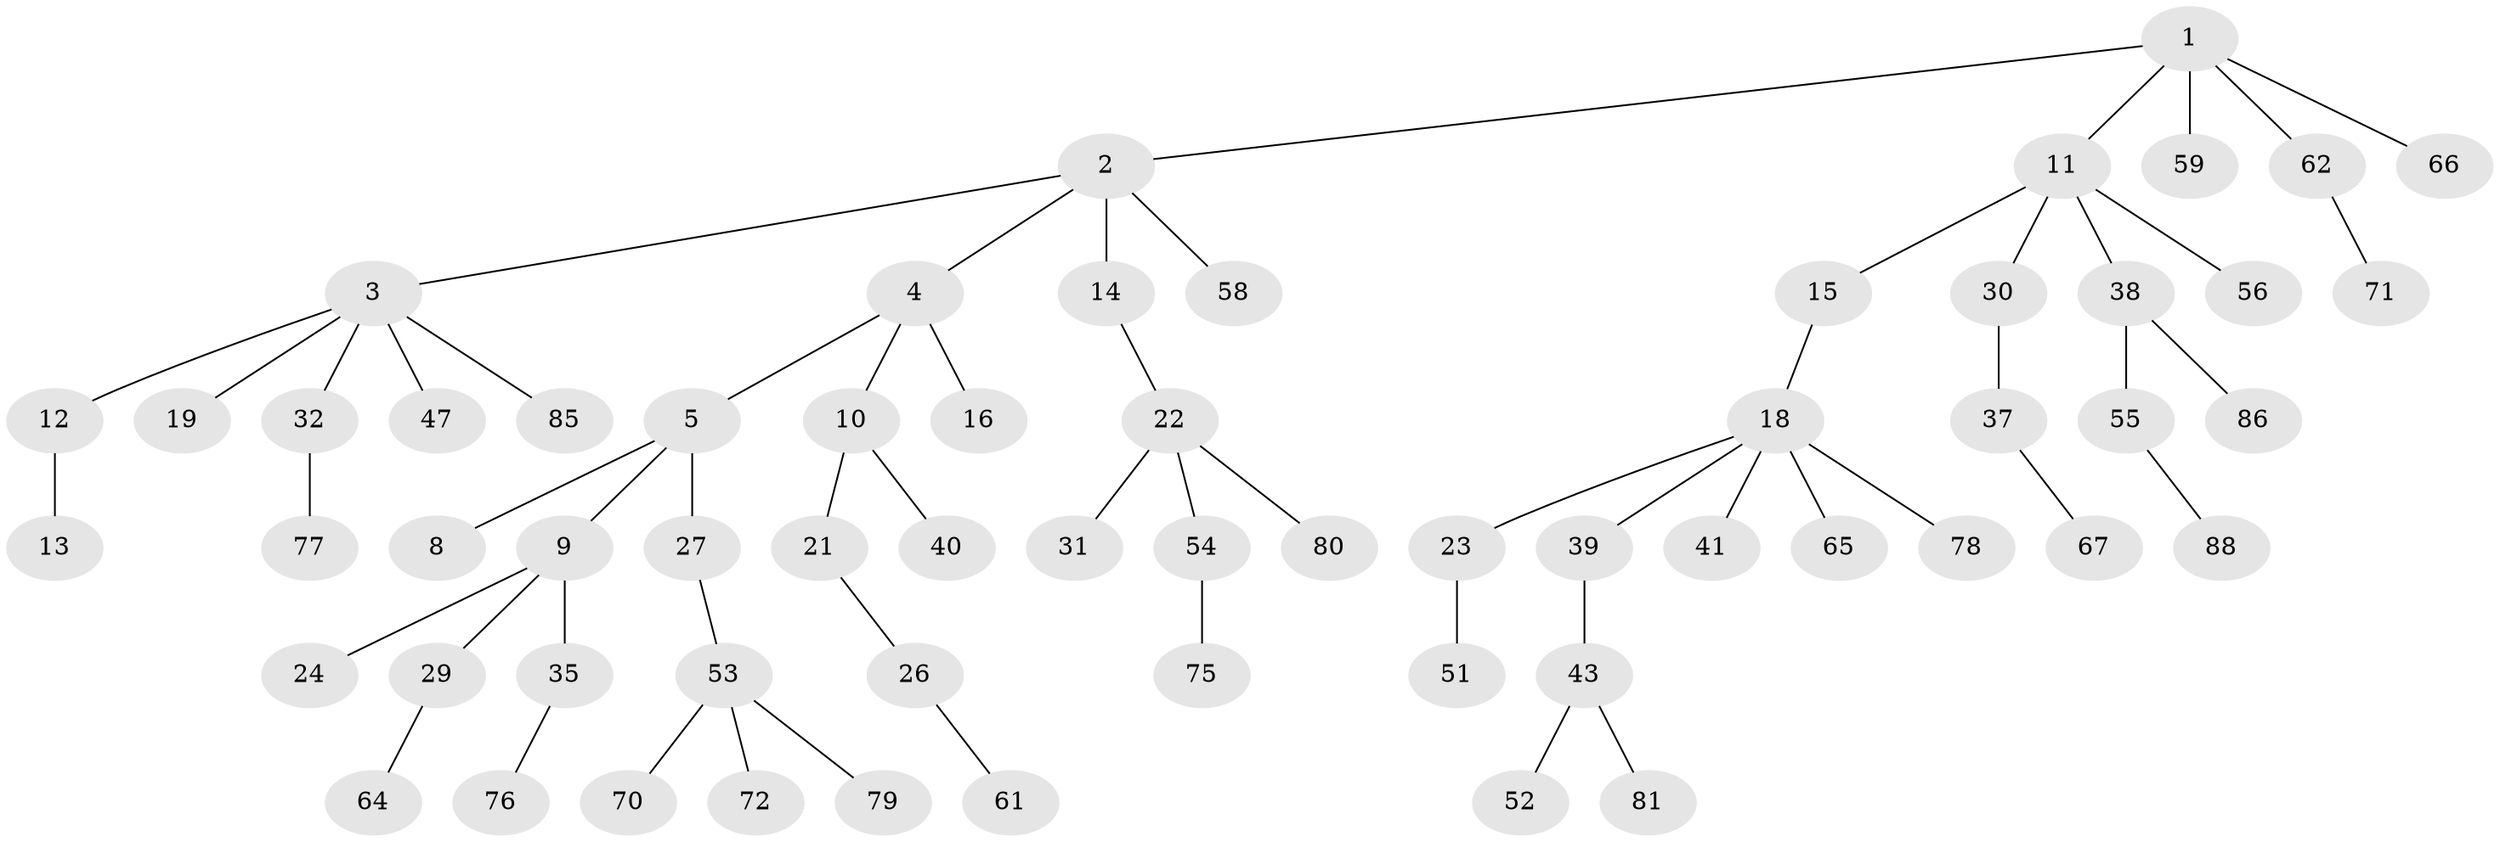 // Generated by graph-tools (version 1.1) at 2025/24/03/03/25 07:24:08]
// undirected, 61 vertices, 60 edges
graph export_dot {
graph [start="1"]
  node [color=gray90,style=filled];
  1 [super="+28"];
  2 [super="+49"];
  3 [super="+6"];
  4 [super="+17"];
  5 [super="+7"];
  8 [super="+42"];
  9 [super="+33"];
  10 [super="+73"];
  11 [super="+20"];
  12;
  13;
  14;
  15 [super="+45"];
  16 [super="+44"];
  18 [super="+36"];
  19;
  21 [super="+25"];
  22 [super="+50"];
  23 [super="+57"];
  24;
  26 [super="+48"];
  27;
  29;
  30;
  31 [super="+34"];
  32 [super="+46"];
  35 [super="+63"];
  37 [super="+89"];
  38 [super="+82"];
  39;
  40;
  41;
  43 [super="+84"];
  47;
  51;
  52;
  53 [super="+68"];
  54 [super="+60"];
  55 [super="+69"];
  56;
  58;
  59;
  61 [super="+74"];
  62;
  64;
  65;
  66 [super="+87"];
  67;
  70;
  71;
  72;
  75;
  76;
  77;
  78;
  79;
  80 [super="+83"];
  81;
  85;
  86;
  88;
  1 -- 2;
  1 -- 11;
  1 -- 59;
  1 -- 62;
  1 -- 66;
  2 -- 3;
  2 -- 4;
  2 -- 14;
  2 -- 58;
  3 -- 12;
  3 -- 32;
  3 -- 47;
  3 -- 85;
  3 -- 19;
  4 -- 5;
  4 -- 10;
  4 -- 16;
  5 -- 8;
  5 -- 9;
  5 -- 27;
  9 -- 24;
  9 -- 29;
  9 -- 35;
  10 -- 21;
  10 -- 40;
  11 -- 15;
  11 -- 30;
  11 -- 38;
  11 -- 56;
  12 -- 13;
  14 -- 22;
  15 -- 18;
  18 -- 23;
  18 -- 39;
  18 -- 65;
  18 -- 78;
  18 -- 41;
  21 -- 26;
  22 -- 31;
  22 -- 54;
  22 -- 80;
  23 -- 51;
  26 -- 61;
  27 -- 53;
  29 -- 64;
  30 -- 37;
  32 -- 77;
  35 -- 76;
  37 -- 67;
  38 -- 55;
  38 -- 86;
  39 -- 43;
  43 -- 52;
  43 -- 81;
  53 -- 79;
  53 -- 72;
  53 -- 70;
  54 -- 75;
  55 -- 88;
  62 -- 71;
}
